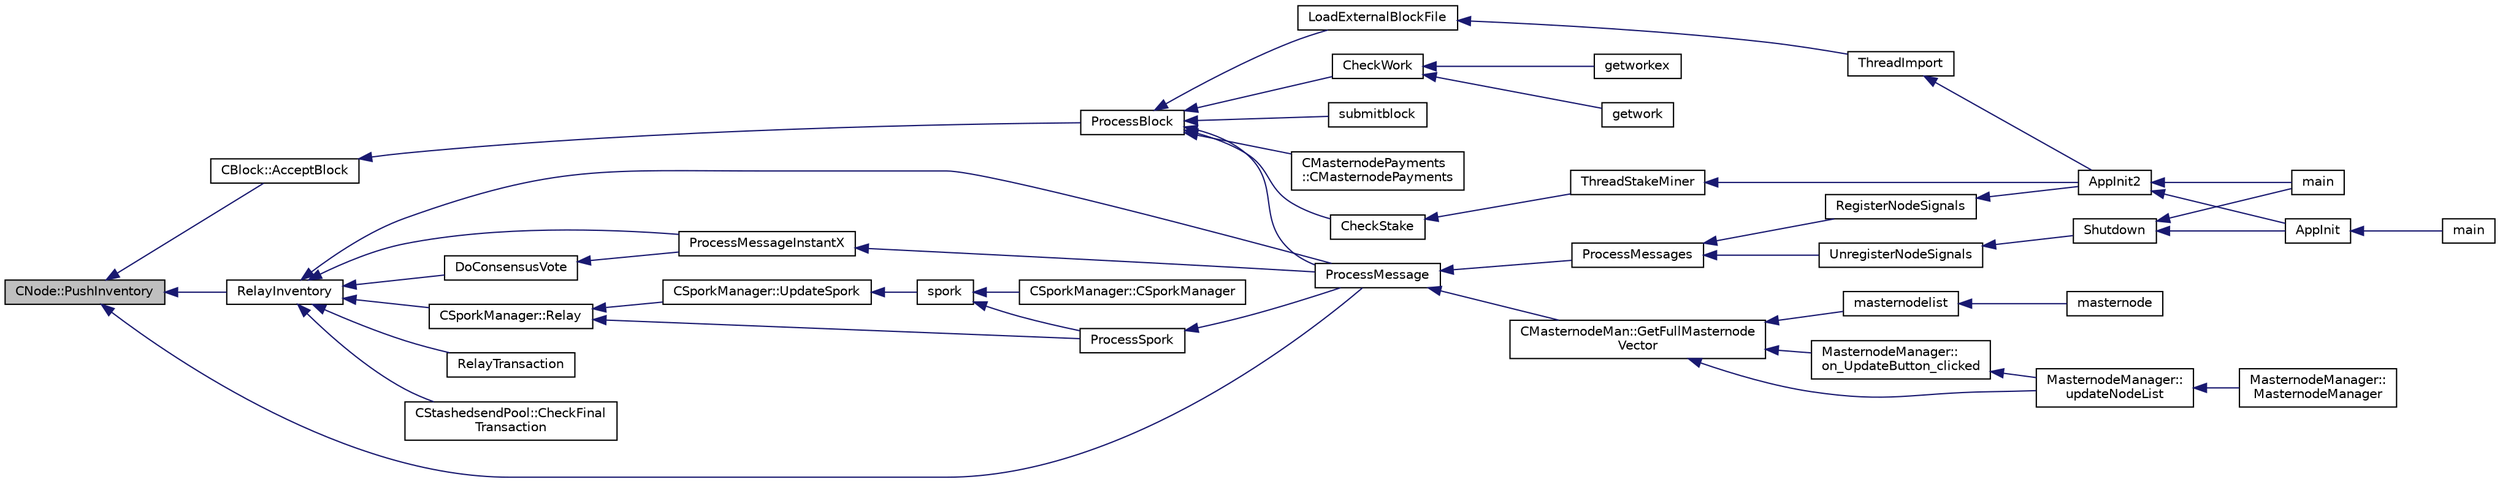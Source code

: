 digraph "CNode::PushInventory"
{
  edge [fontname="Helvetica",fontsize="10",labelfontname="Helvetica",labelfontsize="10"];
  node [fontname="Helvetica",fontsize="10",shape=record];
  rankdir="LR";
  Node716 [label="CNode::PushInventory",height=0.2,width=0.4,color="black", fillcolor="grey75", style="filled", fontcolor="black"];
  Node716 -> Node717 [dir="back",color="midnightblue",fontsize="10",style="solid",fontname="Helvetica"];
  Node717 [label="CBlock::AcceptBlock",height=0.2,width=0.4,color="black", fillcolor="white", style="filled",URL="$d3/d51/class_c_block.html#a3f990a713116bd15c1f221c88b012ccf"];
  Node717 -> Node718 [dir="back",color="midnightblue",fontsize="10",style="solid",fontname="Helvetica"];
  Node718 [label="ProcessBlock",height=0.2,width=0.4,color="black", fillcolor="white", style="filled",URL="$d4/dbf/main_8h.html#a7c8a7be3439bb5e1e40548a332a3cf29"];
  Node718 -> Node719 [dir="back",color="midnightblue",fontsize="10",style="solid",fontname="Helvetica"];
  Node719 [label="LoadExternalBlockFile",height=0.2,width=0.4,color="black", fillcolor="white", style="filled",URL="$df/d0a/main_8cpp.html#afbdbbb5a1b376748e5460cbcf644a9af"];
  Node719 -> Node720 [dir="back",color="midnightblue",fontsize="10",style="solid",fontname="Helvetica"];
  Node720 [label="ThreadImport",height=0.2,width=0.4,color="black", fillcolor="white", style="filled",URL="$d4/dbf/main_8h.html#a0189c34248cd89bbbe20d4d6045bd7c9"];
  Node720 -> Node721 [dir="back",color="midnightblue",fontsize="10",style="solid",fontname="Helvetica"];
  Node721 [label="AppInit2",height=0.2,width=0.4,color="black", fillcolor="white", style="filled",URL="$d8/dc0/init_8h.html#a1a4c1bfbf6ba1db77e988b89b9cadfd3",tooltip="Initialize ion. "];
  Node721 -> Node722 [dir="back",color="midnightblue",fontsize="10",style="solid",fontname="Helvetica"];
  Node722 [label="AppInit",height=0.2,width=0.4,color="black", fillcolor="white", style="filled",URL="$d4/d35/iond_8cpp.html#ac59316b767e6984e1285f0531275286b"];
  Node722 -> Node723 [dir="back",color="midnightblue",fontsize="10",style="solid",fontname="Helvetica"];
  Node723 [label="main",height=0.2,width=0.4,color="black", fillcolor="white", style="filled",URL="$d4/d35/iond_8cpp.html#a0ddf1224851353fc92bfbff6f499fa97"];
  Node721 -> Node724 [dir="back",color="midnightblue",fontsize="10",style="solid",fontname="Helvetica"];
  Node724 [label="main",height=0.2,width=0.4,color="black", fillcolor="white", style="filled",URL="$d5/d2d/ion_8cpp.html#a0ddf1224851353fc92bfbff6f499fa97"];
  Node718 -> Node725 [dir="back",color="midnightblue",fontsize="10",style="solid",fontname="Helvetica"];
  Node725 [label="ProcessMessage",height=0.2,width=0.4,color="black", fillcolor="white", style="filled",URL="$df/d0a/main_8cpp.html#a8ba92b1a4bce3c835e887a9073d17d8e"];
  Node725 -> Node726 [dir="back",color="midnightblue",fontsize="10",style="solid",fontname="Helvetica"];
  Node726 [label="ProcessMessages",height=0.2,width=0.4,color="black", fillcolor="white", style="filled",URL="$d4/dbf/main_8h.html#a196f9318f02448b85b28d612698934fd"];
  Node726 -> Node727 [dir="back",color="midnightblue",fontsize="10",style="solid",fontname="Helvetica"];
  Node727 [label="RegisterNodeSignals",height=0.2,width=0.4,color="black", fillcolor="white", style="filled",URL="$d4/dbf/main_8h.html#ab02615ff65f91d69f8d786ec900baa8a",tooltip="Register with a network node to receive its signals. "];
  Node727 -> Node721 [dir="back",color="midnightblue",fontsize="10",style="solid",fontname="Helvetica"];
  Node726 -> Node728 [dir="back",color="midnightblue",fontsize="10",style="solid",fontname="Helvetica"];
  Node728 [label="UnregisterNodeSignals",height=0.2,width=0.4,color="black", fillcolor="white", style="filled",URL="$d4/dbf/main_8h.html#a3ef0cc6e9d9d6435ee2a5569244d6ebd",tooltip="Unregister a network node. "];
  Node728 -> Node729 [dir="back",color="midnightblue",fontsize="10",style="solid",fontname="Helvetica"];
  Node729 [label="Shutdown",height=0.2,width=0.4,color="black", fillcolor="white", style="filled",URL="$d8/dc0/init_8h.html#ac5f038c2b480cf9ef5e19e3eba8dbaf9"];
  Node729 -> Node722 [dir="back",color="midnightblue",fontsize="10",style="solid",fontname="Helvetica"];
  Node729 -> Node724 [dir="back",color="midnightblue",fontsize="10",style="solid",fontname="Helvetica"];
  Node725 -> Node730 [dir="back",color="midnightblue",fontsize="10",style="solid",fontname="Helvetica"];
  Node730 [label="CMasternodeMan::GetFullMasternode\lVector",height=0.2,width=0.4,color="black", fillcolor="white", style="filled",URL="$dc/d6b/class_c_masternode_man.html#ab39e213a7601e1bef2eba1d5d63206f5"];
  Node730 -> Node731 [dir="back",color="midnightblue",fontsize="10",style="solid",fontname="Helvetica"];
  Node731 [label="MasternodeManager::\lupdateNodeList",height=0.2,width=0.4,color="black", fillcolor="white", style="filled",URL="$d9/d70/class_masternode_manager.html#a5485a8bd6ccf673027165cc1207dfae9"];
  Node731 -> Node732 [dir="back",color="midnightblue",fontsize="10",style="solid",fontname="Helvetica"];
  Node732 [label="MasternodeManager::\lMasternodeManager",height=0.2,width=0.4,color="black", fillcolor="white", style="filled",URL="$d9/d70/class_masternode_manager.html#ad18cb99065e056e6b791e2356de826bf"];
  Node730 -> Node733 [dir="back",color="midnightblue",fontsize="10",style="solid",fontname="Helvetica"];
  Node733 [label="MasternodeManager::\lon_UpdateButton_clicked",height=0.2,width=0.4,color="black", fillcolor="white", style="filled",URL="$d9/d70/class_masternode_manager.html#ae8d07b4d869e3eb09fe1be445eff0430"];
  Node733 -> Node731 [dir="back",color="midnightblue",fontsize="10",style="solid",fontname="Helvetica"];
  Node730 -> Node734 [dir="back",color="midnightblue",fontsize="10",style="solid",fontname="Helvetica"];
  Node734 [label="masternodelist",height=0.2,width=0.4,color="black", fillcolor="white", style="filled",URL="$d5/d6b/rpcstashedsend_8cpp.html#a3a7ed7e37f21eb2912afc6e776f7236c"];
  Node734 -> Node735 [dir="back",color="midnightblue",fontsize="10",style="solid",fontname="Helvetica"];
  Node735 [label="masternode",height=0.2,width=0.4,color="black", fillcolor="white", style="filled",URL="$d5/d6b/rpcstashedsend_8cpp.html#a30609e443aeb47c29ed0878d16b1b5e1"];
  Node718 -> Node736 [dir="back",color="midnightblue",fontsize="10",style="solid",fontname="Helvetica"];
  Node736 [label="CMasternodePayments\l::CMasternodePayments",height=0.2,width=0.4,color="black", fillcolor="white", style="filled",URL="$dc/d9a/class_c_masternode_payments.html#a4b9454f265a927528c881716e7649973"];
  Node718 -> Node737 [dir="back",color="midnightblue",fontsize="10",style="solid",fontname="Helvetica"];
  Node737 [label="CheckWork",height=0.2,width=0.4,color="black", fillcolor="white", style="filled",URL="$de/d13/miner_8h.html#aadd8a05aa6d8fae1c0f4daa5e971a12a",tooltip="Check mined proof-of-work block. "];
  Node737 -> Node738 [dir="back",color="midnightblue",fontsize="10",style="solid",fontname="Helvetica"];
  Node738 [label="getworkex",height=0.2,width=0.4,color="black", fillcolor="white", style="filled",URL="$d4/ddd/rpcmining_8cpp.html#aa40f86dc468a3f2ef4a3bba99e20a069"];
  Node737 -> Node739 [dir="back",color="midnightblue",fontsize="10",style="solid",fontname="Helvetica"];
  Node739 [label="getwork",height=0.2,width=0.4,color="black", fillcolor="white", style="filled",URL="$d4/ddd/rpcmining_8cpp.html#a356be62c93d38267a7da9e1cb644d547"];
  Node718 -> Node740 [dir="back",color="midnightblue",fontsize="10",style="solid",fontname="Helvetica"];
  Node740 [label="CheckStake",height=0.2,width=0.4,color="black", fillcolor="white", style="filled",URL="$de/d13/miner_8h.html#a68be4bcfa03b86095641eac5ca996fed",tooltip="Check mined proof-of-stake block. "];
  Node740 -> Node741 [dir="back",color="midnightblue",fontsize="10",style="solid",fontname="Helvetica"];
  Node741 [label="ThreadStakeMiner",height=0.2,width=0.4,color="black", fillcolor="white", style="filled",URL="$d6/de3/miner_8cpp.html#a31faece5ef0e403969b3d3debd79b352"];
  Node741 -> Node721 [dir="back",color="midnightblue",fontsize="10",style="solid",fontname="Helvetica"];
  Node718 -> Node742 [dir="back",color="midnightblue",fontsize="10",style="solid",fontname="Helvetica"];
  Node742 [label="submitblock",height=0.2,width=0.4,color="black", fillcolor="white", style="filled",URL="$d4/ddd/rpcmining_8cpp.html#a6fc1aa077add8cb1c74207056616134d"];
  Node716 -> Node725 [dir="back",color="midnightblue",fontsize="10",style="solid",fontname="Helvetica"];
  Node716 -> Node743 [dir="back",color="midnightblue",fontsize="10",style="solid",fontname="Helvetica"];
  Node743 [label="RelayInventory",height=0.2,width=0.4,color="black", fillcolor="white", style="filled",URL="$d7/d97/net_8h.html#a8efddffaa3931e6bafecaac5e0605d1b"];
  Node743 -> Node744 [dir="back",color="midnightblue",fontsize="10",style="solid",fontname="Helvetica"];
  Node744 [label="ProcessMessageInstantX",height=0.2,width=0.4,color="black", fillcolor="white", style="filled",URL="$d6/d5f/instantx_8h.html#aa516cb499ead2691d8ab216a499db5d0"];
  Node744 -> Node725 [dir="back",color="midnightblue",fontsize="10",style="solid",fontname="Helvetica"];
  Node743 -> Node745 [dir="back",color="midnightblue",fontsize="10",style="solid",fontname="Helvetica"];
  Node745 [label="DoConsensusVote",height=0.2,width=0.4,color="black", fillcolor="white", style="filled",URL="$d6/d5f/instantx_8h.html#a0753801d6e6eb2cb230a85a6ba6fd371"];
  Node745 -> Node744 [dir="back",color="midnightblue",fontsize="10",style="solid",fontname="Helvetica"];
  Node743 -> Node725 [dir="back",color="midnightblue",fontsize="10",style="solid",fontname="Helvetica"];
  Node743 -> Node746 [dir="back",color="midnightblue",fontsize="10",style="solid",fontname="Helvetica"];
  Node746 [label="RelayTransaction",height=0.2,width=0.4,color="black", fillcolor="white", style="filled",URL="$d7/d97/net_8h.html#aa7eea5ebcc85b5a7a0ae3716608bfffe"];
  Node743 -> Node747 [dir="back",color="midnightblue",fontsize="10",style="solid",fontname="Helvetica"];
  Node747 [label="CSporkManager::Relay",height=0.2,width=0.4,color="black", fillcolor="white", style="filled",URL="$d2/d5e/class_c_spork_manager.html#ae8651894670c02ecb5f99806376d5af2"];
  Node747 -> Node748 [dir="back",color="midnightblue",fontsize="10",style="solid",fontname="Helvetica"];
  Node748 [label="ProcessSpork",height=0.2,width=0.4,color="black", fillcolor="white", style="filled",URL="$d0/d24/spork_8h.html#a3f9c24c1f4c012152fb4422ca981610a"];
  Node748 -> Node725 [dir="back",color="midnightblue",fontsize="10",style="solid",fontname="Helvetica"];
  Node747 -> Node749 [dir="back",color="midnightblue",fontsize="10",style="solid",fontname="Helvetica"];
  Node749 [label="CSporkManager::UpdateSpork",height=0.2,width=0.4,color="black", fillcolor="white", style="filled",URL="$d2/d5e/class_c_spork_manager.html#a51293c5c9db22f4435f044b4ccb65028"];
  Node749 -> Node750 [dir="back",color="midnightblue",fontsize="10",style="solid",fontname="Helvetica"];
  Node750 [label="spork",height=0.2,width=0.4,color="black", fillcolor="white", style="filled",URL="$db/d48/rpcmisc_8cpp.html#a8dcc7f3e5749bbd1dad163b85d0abdcb"];
  Node750 -> Node748 [dir="back",color="midnightblue",fontsize="10",style="solid",fontname="Helvetica"];
  Node750 -> Node751 [dir="back",color="midnightblue",fontsize="10",style="solid",fontname="Helvetica"];
  Node751 [label="CSporkManager::CSporkManager",height=0.2,width=0.4,color="black", fillcolor="white", style="filled",URL="$d2/d5e/class_c_spork_manager.html#af25ba284196ede7288bc9855e7f8a8a5"];
  Node743 -> Node752 [dir="back",color="midnightblue",fontsize="10",style="solid",fontname="Helvetica"];
  Node752 [label="CStashedsendPool::CheckFinal\lTransaction",height=0.2,width=0.4,color="black", fillcolor="white", style="filled",URL="$dd/d8a/class_c_stashedsend_pool.html#aba122588a53a90150595bc4279beb67c"];
}
